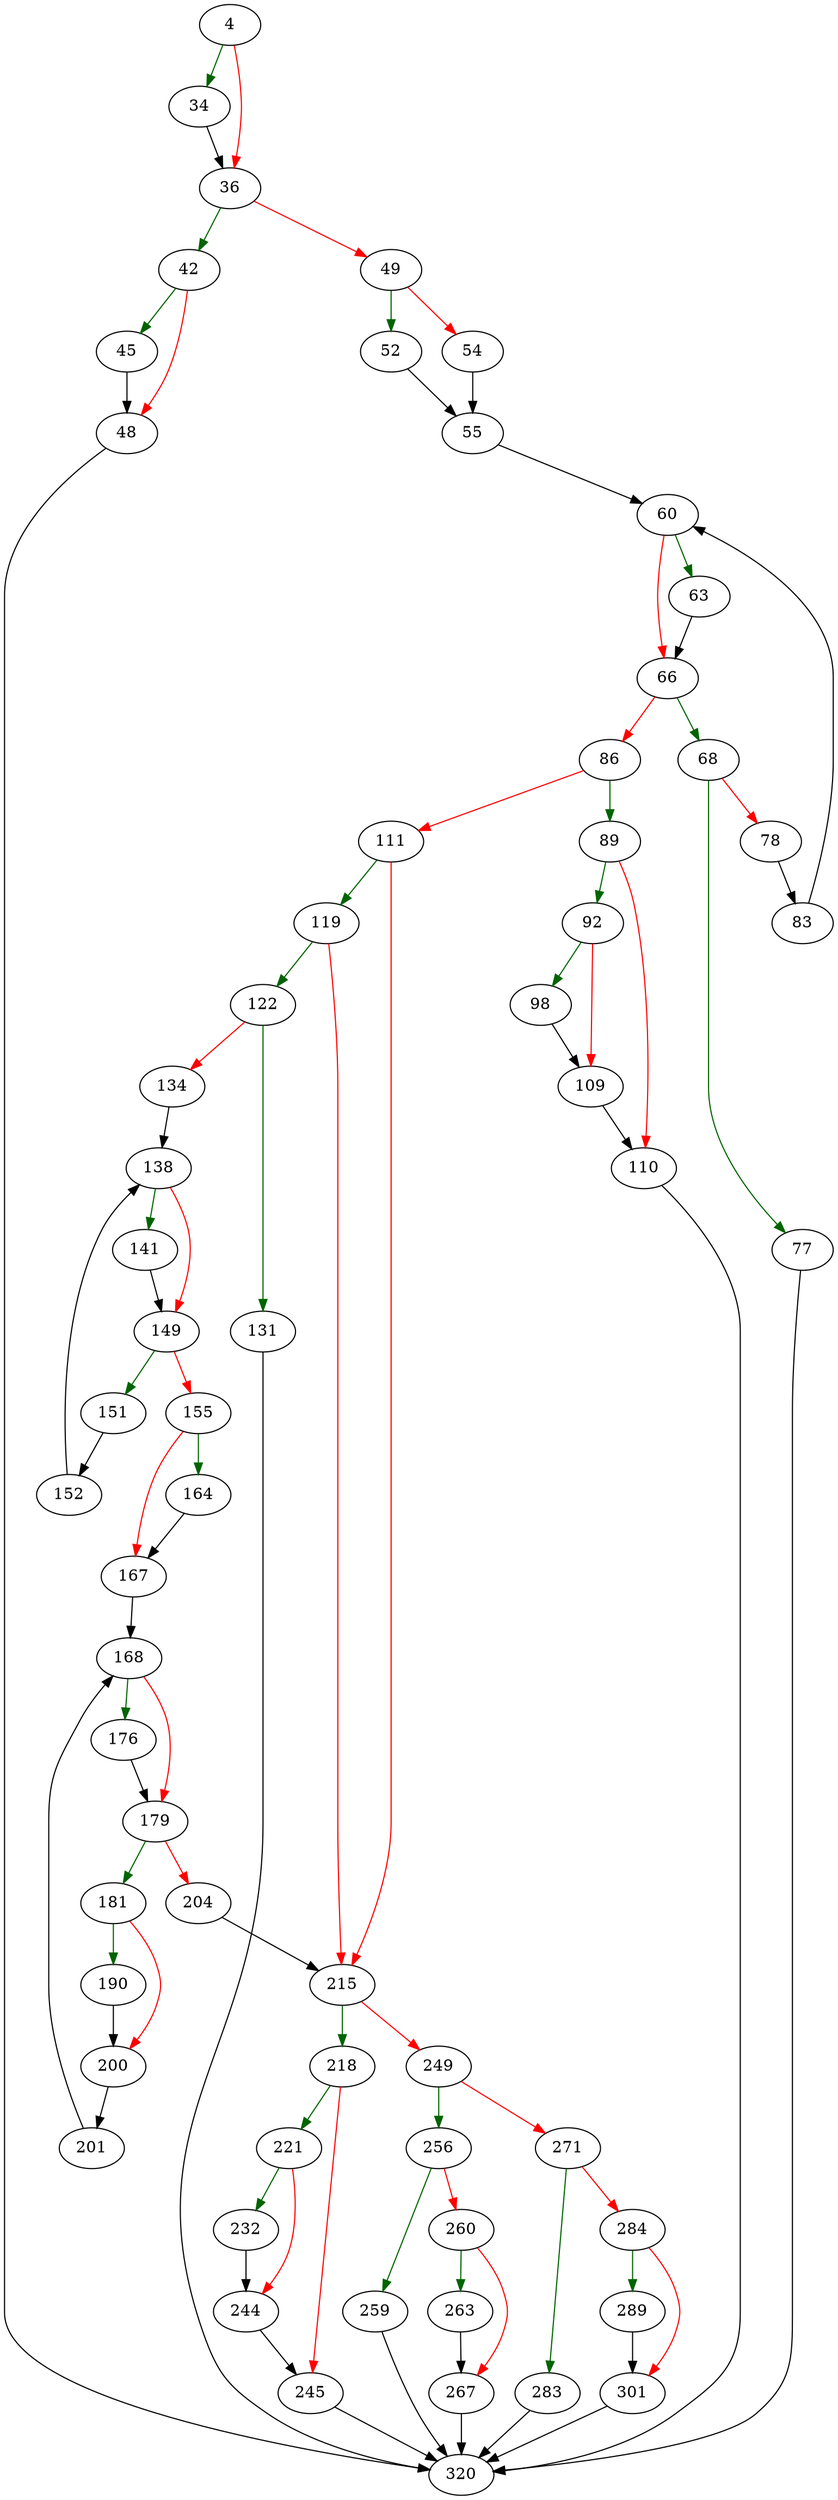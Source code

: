 strict digraph "sqlite3LoadExtension" {
	// Node definitions.
	4 [entry=true];
	34;
	36;
	42;
	49;
	45;
	48;
	320;
	52;
	54;
	55;
	60;
	63;
	66;
	68;
	86;
	77;
	78;
	83;
	89;
	111;
	92;
	110;
	98;
	109;
	119;
	215;
	122;
	131;
	134;
	138;
	141;
	149;
	151;
	155;
	152;
	164;
	167;
	168;
	176;
	179;
	181;
	204;
	190;
	200;
	201;
	218;
	249;
	221;
	245;
	232;
	244;
	256;
	271;
	259;
	260;
	263;
	267;
	283;
	284;
	289;
	301;

	// Edge definitions.
	4 -> 34 [
		color=darkgreen
		cond=true
	];
	4 -> 36 [
		color=red
		cond=false
	];
	34 -> 36;
	36 -> 42 [
		color=darkgreen
		cond=true
	];
	36 -> 49 [
		color=red
		cond=false
	];
	42 -> 45 [
		color=darkgreen
		cond=true
	];
	42 -> 48 [
		color=red
		cond=false
	];
	49 -> 52 [
		color=darkgreen
		cond=true
	];
	49 -> 54 [
		color=red
		cond=false
	];
	45 -> 48;
	48 -> 320;
	52 -> 55;
	54 -> 55;
	55 -> 60;
	60 -> 63 [
		color=darkgreen
		cond=true
	];
	60 -> 66 [
		color=red
		cond=false
	];
	63 -> 66;
	66 -> 68 [
		color=darkgreen
		cond=true
	];
	66 -> 86 [
		color=red
		cond=false
	];
	68 -> 77 [
		color=darkgreen
		cond=true
	];
	68 -> 78 [
		color=red
		cond=false
	];
	86 -> 89 [
		color=darkgreen
		cond=true
	];
	86 -> 111 [
		color=red
		cond=false
	];
	77 -> 320;
	78 -> 83;
	83 -> 60;
	89 -> 92 [
		color=darkgreen
		cond=true
	];
	89 -> 110 [
		color=red
		cond=false
	];
	111 -> 119 [
		color=darkgreen
		cond=true
	];
	111 -> 215 [
		color=red
		cond=false
	];
	92 -> 98 [
		color=darkgreen
		cond=true
	];
	92 -> 109 [
		color=red
		cond=false
	];
	110 -> 320;
	98 -> 109;
	109 -> 110;
	119 -> 215 [
		color=red
		cond=false
	];
	119 -> 122 [
		color=darkgreen
		cond=true
	];
	215 -> 218 [
		color=darkgreen
		cond=true
	];
	215 -> 249 [
		color=red
		cond=false
	];
	122 -> 131 [
		color=darkgreen
		cond=true
	];
	122 -> 134 [
		color=red
		cond=false
	];
	131 -> 320;
	134 -> 138;
	138 -> 141 [
		color=darkgreen
		cond=true
	];
	138 -> 149 [
		color=red
		cond=false
	];
	141 -> 149;
	149 -> 151 [
		color=darkgreen
		cond=true
	];
	149 -> 155 [
		color=red
		cond=false
	];
	151 -> 152;
	155 -> 164 [
		color=darkgreen
		cond=true
	];
	155 -> 167 [
		color=red
		cond=false
	];
	152 -> 138;
	164 -> 167;
	167 -> 168;
	168 -> 176 [
		color=darkgreen
		cond=true
	];
	168 -> 179 [
		color=red
		cond=false
	];
	176 -> 179;
	179 -> 181 [
		color=darkgreen
		cond=true
	];
	179 -> 204 [
		color=red
		cond=false
	];
	181 -> 190 [
		color=darkgreen
		cond=true
	];
	181 -> 200 [
		color=red
		cond=false
	];
	204 -> 215;
	190 -> 200;
	200 -> 201;
	201 -> 168;
	218 -> 221 [
		color=darkgreen
		cond=true
	];
	218 -> 245 [
		color=red
		cond=false
	];
	249 -> 256 [
		color=darkgreen
		cond=true
	];
	249 -> 271 [
		color=red
		cond=false
	];
	221 -> 232 [
		color=darkgreen
		cond=true
	];
	221 -> 244 [
		color=red
		cond=false
	];
	245 -> 320;
	232 -> 244;
	244 -> 245;
	256 -> 259 [
		color=darkgreen
		cond=true
	];
	256 -> 260 [
		color=red
		cond=false
	];
	271 -> 283 [
		color=darkgreen
		cond=true
	];
	271 -> 284 [
		color=red
		cond=false
	];
	259 -> 320;
	260 -> 263 [
		color=darkgreen
		cond=true
	];
	260 -> 267 [
		color=red
		cond=false
	];
	263 -> 267;
	267 -> 320;
	283 -> 320;
	284 -> 289 [
		color=darkgreen
		cond=true
	];
	284 -> 301 [
		color=red
		cond=false
	];
	289 -> 301;
	301 -> 320;
}
